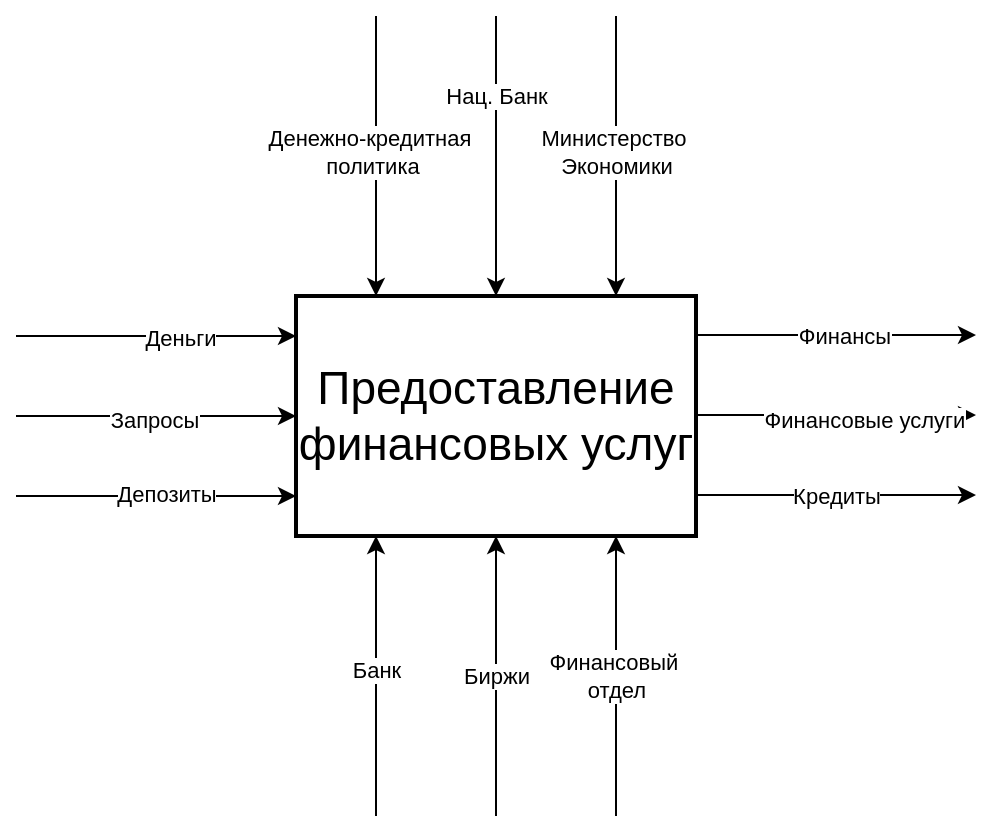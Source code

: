 <mxfile version="26.1.1" pages="2">
  <diagram name="Страница — 1" id="7Glvf3HvTXeMQTDj7CZP">
    <mxGraphModel dx="1823" dy="1832" grid="1" gridSize="10" guides="1" tooltips="1" connect="1" arrows="1" fold="1" page="1" pageScale="1" pageWidth="827" pageHeight="1169" math="0" shadow="0">
      <root>
        <mxCell id="0" />
        <mxCell id="1" parent="0" />
        <mxCell id="2" value="Предоставление финансовых услуг" style="whiteSpace=wrap;strokeWidth=2;fontSize=23;" parent="1" vertex="1">
          <mxGeometry x="-100" y="-60" width="200" height="120" as="geometry" />
        </mxCell>
        <mxCell id="Pkc3nN2d_DrklnGahD1E-4" value="Биржи" style="endArrow=classic;html=1;rounded=0;entryX=0.5;entryY=1;entryDx=0;entryDy=0;" edge="1" parent="1">
          <mxGeometry width="50" height="50" relative="1" as="geometry">
            <mxPoint y="200" as="sourcePoint" />
            <mxPoint y="60" as="targetPoint" />
          </mxGeometry>
        </mxCell>
        <mxCell id="Pkc3nN2d_DrklnGahD1E-5" value="" style="endArrow=classic;html=1;rounded=0;entryX=0.5;entryY=1;entryDx=0;entryDy=0;" edge="1" parent="1">
          <mxGeometry width="50" height="50" relative="1" as="geometry">
            <mxPoint x="-60" y="200" as="sourcePoint" />
            <mxPoint x="-60" y="60" as="targetPoint" />
          </mxGeometry>
        </mxCell>
        <mxCell id="Pkc3nN2d_DrklnGahD1E-30" value="Банк" style="edgeLabel;html=1;align=center;verticalAlign=middle;resizable=0;points=[];" vertex="1" connectable="0" parent="Pkc3nN2d_DrklnGahD1E-5">
          <mxGeometry x="0.051" relative="1" as="geometry">
            <mxPoint as="offset" />
          </mxGeometry>
        </mxCell>
        <mxCell id="Pkc3nN2d_DrklnGahD1E-6" value="Финансовый&amp;nbsp;&lt;div&gt;отдел&lt;/div&gt;" style="endArrow=classic;html=1;rounded=0;entryX=0.5;entryY=1;entryDx=0;entryDy=0;" edge="1" parent="1">
          <mxGeometry width="50" height="50" relative="1" as="geometry">
            <mxPoint x="60" y="200" as="sourcePoint" />
            <mxPoint x="60" y="60" as="targetPoint" />
          </mxGeometry>
        </mxCell>
        <mxCell id="Pkc3nN2d_DrklnGahD1E-7" value="" style="endArrow=classic;html=1;rounded=0;entryX=0;entryY=0.5;entryDx=0;entryDy=0;" edge="1" parent="1" target="2">
          <mxGeometry width="50" height="50" relative="1" as="geometry">
            <mxPoint x="-240" as="sourcePoint" />
            <mxPoint x="-130" as="targetPoint" />
          </mxGeometry>
        </mxCell>
        <mxCell id="Pkc3nN2d_DrklnGahD1E-17" value="Запросы" style="edgeLabel;html=1;align=center;verticalAlign=middle;resizable=0;points=[];" vertex="1" connectable="0" parent="Pkc3nN2d_DrklnGahD1E-7">
          <mxGeometry x="-0.014" y="-2" relative="1" as="geometry">
            <mxPoint as="offset" />
          </mxGeometry>
        </mxCell>
        <mxCell id="Pkc3nN2d_DrklnGahD1E-8" value="" style="endArrow=classic;html=1;rounded=0;entryX=0;entryY=0.5;entryDx=0;entryDy=0;" edge="1" parent="1">
          <mxGeometry width="50" height="50" relative="1" as="geometry">
            <mxPoint x="-240" y="-40" as="sourcePoint" />
            <mxPoint x="-100" y="-40" as="targetPoint" />
          </mxGeometry>
        </mxCell>
        <mxCell id="Pkc3nN2d_DrklnGahD1E-16" value="Деньги" style="edgeLabel;html=1;align=center;verticalAlign=middle;resizable=0;points=[];" vertex="1" connectable="0" parent="Pkc3nN2d_DrklnGahD1E-8">
          <mxGeometry x="0.171" y="-1" relative="1" as="geometry">
            <mxPoint as="offset" />
          </mxGeometry>
        </mxCell>
        <mxCell id="Pkc3nN2d_DrklnGahD1E-9" value="" style="endArrow=classic;html=1;rounded=0;entryX=0;entryY=0.5;entryDx=0;entryDy=0;" edge="1" parent="1">
          <mxGeometry width="50" height="50" relative="1" as="geometry">
            <mxPoint x="-240" y="40" as="sourcePoint" />
            <mxPoint x="-100" y="40" as="targetPoint" />
          </mxGeometry>
        </mxCell>
        <mxCell id="Pkc3nN2d_DrklnGahD1E-18" value="Text" style="edgeLabel;html=1;align=center;verticalAlign=middle;resizable=0;points=[];" vertex="1" connectable="0" parent="Pkc3nN2d_DrklnGahD1E-9">
          <mxGeometry x="0.071" relative="1" as="geometry">
            <mxPoint as="offset" />
          </mxGeometry>
        </mxCell>
        <mxCell id="Pkc3nN2d_DrklnGahD1E-29" value="Депозиты" style="edgeLabel;html=1;align=center;verticalAlign=middle;resizable=0;points=[];" vertex="1" connectable="0" parent="Pkc3nN2d_DrklnGahD1E-9">
          <mxGeometry x="0.071" y="1" relative="1" as="geometry">
            <mxPoint as="offset" />
          </mxGeometry>
        </mxCell>
        <mxCell id="Pkc3nN2d_DrklnGahD1E-10" value="" style="endArrow=classic;html=1;rounded=0;entryX=0;entryY=0.5;entryDx=0;entryDy=0;" edge="1" parent="1">
          <mxGeometry width="50" height="50" relative="1" as="geometry">
            <mxPoint x="100" y="-0.5" as="sourcePoint" />
            <mxPoint x="240" y="-0.5" as="targetPoint" />
          </mxGeometry>
        </mxCell>
        <mxCell id="Pkc3nN2d_DrklnGahD1E-23" value="Финансовые услуги" style="edgeLabel;html=1;align=center;verticalAlign=middle;resizable=0;points=[];" vertex="1" connectable="0" parent="Pkc3nN2d_DrklnGahD1E-10">
          <mxGeometry x="0.2" y="-2" relative="1" as="geometry">
            <mxPoint as="offset" />
          </mxGeometry>
        </mxCell>
        <mxCell id="Pkc3nN2d_DrklnGahD1E-11" value="" style="endArrow=classic;html=1;rounded=0;entryX=0;entryY=0.5;entryDx=0;entryDy=0;" edge="1" parent="1">
          <mxGeometry width="50" height="50" relative="1" as="geometry">
            <mxPoint x="100" y="-40.5" as="sourcePoint" />
            <mxPoint x="240" y="-40.5" as="targetPoint" />
          </mxGeometry>
        </mxCell>
        <mxCell id="Pkc3nN2d_DrklnGahD1E-22" value="Финансы" style="edgeLabel;html=1;align=center;verticalAlign=middle;resizable=0;points=[];" vertex="1" connectable="0" parent="Pkc3nN2d_DrklnGahD1E-11">
          <mxGeometry x="0.057" relative="1" as="geometry">
            <mxPoint as="offset" />
          </mxGeometry>
        </mxCell>
        <mxCell id="Pkc3nN2d_DrklnGahD1E-12" value="Кредиты" style="endArrow=classic;html=1;rounded=0;entryX=0;entryY=0.5;entryDx=0;entryDy=0;" edge="1" parent="1">
          <mxGeometry width="50" height="50" relative="1" as="geometry">
            <mxPoint x="100" y="39.5" as="sourcePoint" />
            <mxPoint x="240" y="39.5" as="targetPoint" />
          </mxGeometry>
        </mxCell>
        <mxCell id="Pkc3nN2d_DrklnGahD1E-19" value="" style="endArrow=classic;html=1;rounded=0;entryX=0.5;entryY=0;entryDx=0;entryDy=0;" edge="1" parent="1" target="2">
          <mxGeometry width="50" height="50" relative="1" as="geometry">
            <mxPoint y="-200" as="sourcePoint" />
            <mxPoint x="40" y="-130" as="targetPoint" />
          </mxGeometry>
        </mxCell>
        <mxCell id="Pkc3nN2d_DrklnGahD1E-26" value="Нац. Банк" style="edgeLabel;html=1;align=center;verticalAlign=middle;resizable=0;points=[];" vertex="1" connectable="0" parent="Pkc3nN2d_DrklnGahD1E-19">
          <mxGeometry x="-0.437" relative="1" as="geometry">
            <mxPoint as="offset" />
          </mxGeometry>
        </mxCell>
        <mxCell id="Pkc3nN2d_DrklnGahD1E-20" value="" style="endArrow=classic;html=1;rounded=0;entryX=0.5;entryY=0;entryDx=0;entryDy=0;" edge="1" parent="1">
          <mxGeometry width="50" height="50" relative="1" as="geometry">
            <mxPoint x="-60" y="-200" as="sourcePoint" />
            <mxPoint x="-60" y="-60" as="targetPoint" />
          </mxGeometry>
        </mxCell>
        <mxCell id="Pkc3nN2d_DrklnGahD1E-25" value="Денежно-кредитная&amp;nbsp;&lt;div&gt;политика&lt;/div&gt;" style="edgeLabel;html=1;align=center;verticalAlign=middle;resizable=0;points=[];" vertex="1" connectable="0" parent="Pkc3nN2d_DrklnGahD1E-20">
          <mxGeometry x="-0.037" y="-2" relative="1" as="geometry">
            <mxPoint as="offset" />
          </mxGeometry>
        </mxCell>
        <mxCell id="Pkc3nN2d_DrklnGahD1E-21" value="" style="endArrow=classic;html=1;rounded=0;entryX=0.5;entryY=0;entryDx=0;entryDy=0;" edge="1" parent="1">
          <mxGeometry width="50" height="50" relative="1" as="geometry">
            <mxPoint x="60" y="-200" as="sourcePoint" />
            <mxPoint x="60" y="-60" as="targetPoint" />
          </mxGeometry>
        </mxCell>
        <mxCell id="Pkc3nN2d_DrklnGahD1E-27" value="Министерство&amp;nbsp;&lt;div&gt;Экономики&lt;/div&gt;" style="edgeLabel;html=1;align=center;verticalAlign=middle;resizable=0;points=[];" vertex="1" connectable="0" parent="Pkc3nN2d_DrklnGahD1E-21">
          <mxGeometry x="-0.037" relative="1" as="geometry">
            <mxPoint as="offset" />
          </mxGeometry>
        </mxCell>
      </root>
    </mxGraphModel>
  </diagram>
  <diagram id="wptX0GH_vzvytIx7CL19" name="Страница — 2">
    <mxGraphModel dx="1423" dy="1347" grid="1" gridSize="10" guides="1" tooltips="1" connect="1" arrows="1" fold="1" page="0" pageScale="1" pageWidth="827" pageHeight="1169" math="0" shadow="0">
      <root>
        <mxCell id="0" />
        <mxCell id="1" parent="0" />
        <mxCell id="7aj-IEYnpOsscTquQzPE-1" value="Заинтересованные посетители" style="edgeStyle=orthogonalEdgeStyle;rounded=0;orthogonalLoop=1;jettySize=auto;html=1;" edge="1" parent="1" source="uUY4tEpF2R2GUVYZaY0C-1" target="uUY4tEpF2R2GUVYZaY0C-2">
          <mxGeometry x="0.167" y="-60" relative="1" as="geometry">
            <mxPoint y="-1" as="offset" />
          </mxGeometry>
        </mxCell>
        <mxCell id="uUY4tEpF2R2GUVYZaY0C-1" value="Консультация и предложение финансовых услуг" style="rounded=0;whiteSpace=wrap;html=1;" vertex="1" parent="1">
          <mxGeometry x="160" y="80" width="160" height="80" as="geometry" />
        </mxCell>
        <mxCell id="7aj-IEYnpOsscTquQzPE-2" value="Клиенты" style="edgeStyle=orthogonalEdgeStyle;rounded=0;orthogonalLoop=1;jettySize=auto;html=1;" edge="1" parent="1" source="uUY4tEpF2R2GUVYZaY0C-2" target="uUY4tEpF2R2GUVYZaY0C-3">
          <mxGeometry relative="1" as="geometry" />
        </mxCell>
        <mxCell id="uUY4tEpF2R2GUVYZaY0C-2" value="Поиск подходящих финансовых услуг" style="rounded=0;whiteSpace=wrap;html=1;" vertex="1" parent="1">
          <mxGeometry x="360" y="160" width="160" height="80" as="geometry" />
        </mxCell>
        <mxCell id="7aj-IEYnpOsscTquQzPE-3" value="Осуществленные услуги" style="edgeStyle=orthogonalEdgeStyle;rounded=0;orthogonalLoop=1;jettySize=auto;html=1;" edge="1" parent="1" source="uUY4tEpF2R2GUVYZaY0C-3" target="uUY4tEpF2R2GUVYZaY0C-4">
          <mxGeometry x="0.167" y="-50" relative="1" as="geometry">
            <mxPoint y="-1" as="offset" />
          </mxGeometry>
        </mxCell>
        <mxCell id="GvgDkEH1pcCBGpiiRn-y-3" value="Кредиты и финансовые услуги" style="edgeStyle=orthogonalEdgeStyle;rounded=0;orthogonalLoop=1;jettySize=auto;html=1;" edge="1" parent="1">
          <mxGeometry relative="1" as="geometry">
            <mxPoint x="1280" y="270" as="targetPoint" />
            <mxPoint x="720" y="270" as="sourcePoint" />
          </mxGeometry>
        </mxCell>
        <mxCell id="uUY4tEpF2R2GUVYZaY0C-3" value="Реализация услуг" style="rounded=0;whiteSpace=wrap;html=1;" vertex="1" parent="1">
          <mxGeometry x="560" y="240" width="160" height="80" as="geometry" />
        </mxCell>
        <mxCell id="7aj-IEYnpOsscTquQzPE-4" value="Отчёты" style="edgeStyle=orthogonalEdgeStyle;rounded=0;orthogonalLoop=1;jettySize=auto;html=1;" edge="1" parent="1" source="uUY4tEpF2R2GUVYZaY0C-4" target="uUY4tEpF2R2GUVYZaY0C-5">
          <mxGeometry relative="1" as="geometry" />
        </mxCell>
        <mxCell id="uUY4tEpF2R2GUVYZaY0C-4" value="Документация&amp;nbsp;" style="rounded=0;whiteSpace=wrap;html=1;" vertex="1" parent="1">
          <mxGeometry x="760" y="320" width="160" height="80" as="geometry" />
        </mxCell>
        <mxCell id="uUY4tEpF2R2GUVYZaY0C-5" value="Осуществление обязательств" style="rounded=0;whiteSpace=wrap;html=1;" vertex="1" parent="1">
          <mxGeometry x="960" y="400" width="160" height="80" as="geometry" />
        </mxCell>
        <mxCell id="hwCSqDHxUWq63RFKs8SA-2" value="Посетители" style="endArrow=classic;html=1;rounded=0;entryX=0;entryY=0.5;entryDx=0;entryDy=0;" edge="1" parent="1" target="uUY4tEpF2R2GUVYZaY0C-1">
          <mxGeometry width="50" height="50" relative="1" as="geometry">
            <mxPoint x="80" y="120" as="sourcePoint" />
            <mxPoint x="130" y="110" as="targetPoint" />
            <mxPoint as="offset" />
          </mxGeometry>
        </mxCell>
        <mxCell id="GvgDkEH1pcCBGpiiRn-y-1" value="Запросы" style="endArrow=classic;html=1;rounded=0;entryX=0;entryY=0.5;entryDx=0;entryDy=0;" edge="1" parent="1">
          <mxGeometry width="50" height="50" relative="1" as="geometry">
            <mxPoint x="80" y="210" as="sourcePoint" />
            <mxPoint x="360" y="210" as="targetPoint" />
          </mxGeometry>
        </mxCell>
        <mxCell id="GvgDkEH1pcCBGpiiRn-y-2" value="Деньги и депозиты" style="endArrow=classic;html=1;rounded=0;entryX=0;entryY=0.5;entryDx=0;entryDy=0;" edge="1" parent="1">
          <mxGeometry width="50" height="50" relative="1" as="geometry">
            <mxPoint x="80" y="290.59" as="sourcePoint" />
            <mxPoint x="560" y="290.0" as="targetPoint" />
          </mxGeometry>
        </mxCell>
        <mxCell id="GvgDkEH1pcCBGpiiRn-y-6" value="Проценты по кредитам" style="endArrow=classic;html=1;rounded=0;entryX=0.012;entryY=0.653;entryDx=0;entryDy=0;entryPerimeter=0;" edge="1" parent="1" target="uUY4tEpF2R2GUVYZaY0C-5">
          <mxGeometry width="50" height="50" relative="1" as="geometry">
            <mxPoint x="80" y="450.59" as="sourcePoint" />
            <mxPoint x="560" y="450.0" as="targetPoint" />
          </mxGeometry>
        </mxCell>
        <mxCell id="GvgDkEH1pcCBGpiiRn-y-7" value="Проценты по депозитам" style="endArrow=classic;html=1;rounded=0;" edge="1" parent="1">
          <mxGeometry width="50" height="50" relative="1" as="geometry">
            <mxPoint x="1120" y="439.41" as="sourcePoint" />
            <mxPoint x="1280" y="440" as="targetPoint" />
            <mxPoint as="offset" />
          </mxGeometry>
        </mxCell>
        <mxCell id="GvgDkEH1pcCBGpiiRn-y-12" value="Денежно-кредитная политика" style="endArrow=classic;html=1;rounded=0;entryX=0.5;entryY=0;entryDx=0;entryDy=0;" edge="1" parent="1">
          <mxGeometry x="-0.583" y="1" width="50" height="50" relative="1" as="geometry">
            <mxPoint x="639" as="sourcePoint" />
            <mxPoint x="639.41" y="240" as="targetPoint" />
            <mxPoint y="-1" as="offset" />
          </mxGeometry>
        </mxCell>
        <mxCell id="GvgDkEH1pcCBGpiiRn-y-14" value="Нормы отчетности финансовых услуг" style="endArrow=classic;html=1;rounded=0;entryX=0.5;entryY=0;entryDx=0;entryDy=0;" edge="1" parent="1" target="uUY4tEpF2R2GUVYZaY0C-4">
          <mxGeometry x="-0.625" width="50" height="50" relative="1" as="geometry">
            <mxPoint x="839.41" as="sourcePoint" />
            <mxPoint x="839.82" y="240" as="targetPoint" />
            <mxPoint as="offset" />
          </mxGeometry>
        </mxCell>
        <mxCell id="GvgDkEH1pcCBGpiiRn-y-15" value="Министерство экономики" style="endArrow=classic;html=1;rounded=0;entryX=0.5;entryY=0;entryDx=0;entryDy=0;" edge="1" parent="1" target="uUY4tEpF2R2GUVYZaY0C-5">
          <mxGeometry x="-0.75" width="50" height="50" relative="1" as="geometry">
            <mxPoint x="1040" as="sourcePoint" />
            <mxPoint x="1020" y="150" as="targetPoint" />
            <mxPoint y="-1" as="offset" />
          </mxGeometry>
        </mxCell>
        <mxCell id="GvgDkEH1pcCBGpiiRn-y-16" value="MS Word" style="endArrow=classic;html=1;rounded=0;entryX=0.5;entryY=1;entryDx=0;entryDy=0;" edge="1" parent="1" target="uUY4tEpF2R2GUVYZaY0C-4">
          <mxGeometry x="-0.5" width="50" height="50" relative="1" as="geometry">
            <mxPoint x="840" y="560" as="sourcePoint" />
            <mxPoint x="730" y="610" as="targetPoint" />
            <mxPoint as="offset" />
          </mxGeometry>
        </mxCell>
      </root>
    </mxGraphModel>
  </diagram>
</mxfile>
